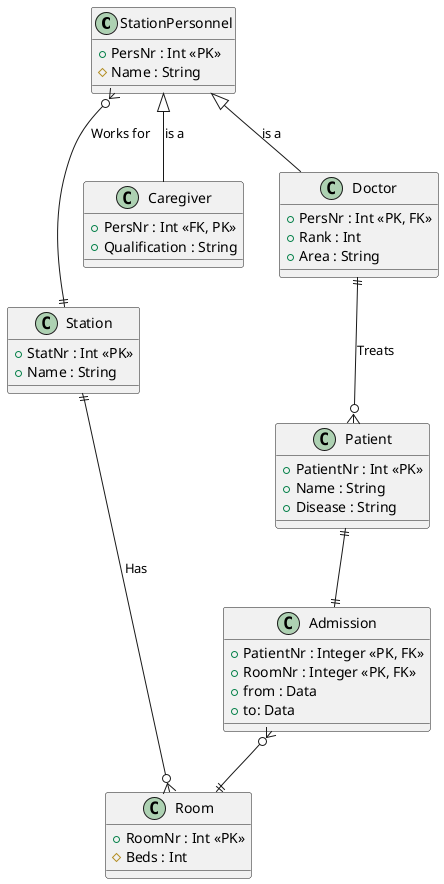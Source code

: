 @startuml Hospital

class "StationPersonnel" {
    +PersNr : Int <<PK>>
    #Name : String
}

class "Station" {
    +StatNr : Int <<PK>>
    +Name : String
}

class "Caregiver" {
    +PersNr : Int <<FK, PK>>
    +Qualification : String
}

class "Doctor" {
    +PersNr : Int <<PK, FK>>
    +Rank : Int
    +Area : String
}

class "Patient" {
    +PatientNr : Int <<PK>>
    +Name : String
    +Disease : String
}

class "Room" {
    +RoomNr : Int <<PK>>
    #Beds : Int
}

class "Admission" {
    +PatientNr : Integer <<PK, FK>>
    +RoomNr : Integer <<PK, FK>>
    +from : Data
    +to: Data
}

Doctor ||--o{ Patient : Treats
Patient ||--|| Admission
Admission }o--|| Room
Station ||--o{ Room : "Has"
StationPersonnel <|-- Caregiver : "is a"
StationPersonnel <|-- Doctor : "is a"
StationPersonnel }o--|| Station : "Works for"

@enduml